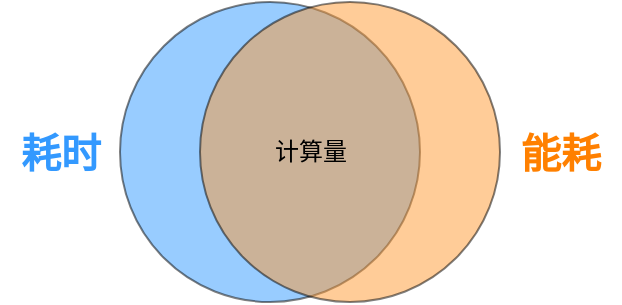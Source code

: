 <mxfile version="16.0.0" type="github">
  <diagram id="LsGrZ8x3e2jtfZvhRqZw" name="Page-1">
    <mxGraphModel dx="459" dy="305" grid="0" gridSize="10" guides="1" tooltips="1" connect="1" arrows="1" fold="1" page="1" pageScale="1" pageWidth="827" pageHeight="1169" math="0" shadow="0">
      <root>
        <mxCell id="0" />
        <mxCell id="1" parent="0" />
        <mxCell id="NAV_AkpfNiqwy-9ARSLc-5" value="" style="ellipse;whiteSpace=wrap;html=1;aspect=fixed;fillColor=#3399FF;opacity=50;" vertex="1" parent="1">
          <mxGeometry x="90" y="175" width="150" height="150" as="geometry" />
        </mxCell>
        <mxCell id="NAV_AkpfNiqwy-9ARSLc-6" value="" style="ellipse;whiteSpace=wrap;html=1;aspect=fixed;fillColor=#FF9933;opacity=50;gradientColor=none;" vertex="1" parent="1">
          <mxGeometry x="130" y="175" width="150" height="150" as="geometry" />
        </mxCell>
        <mxCell id="NAV_AkpfNiqwy-9ARSLc-3" value="计算量" style="text;html=1;resizable=0;autosize=1;align=center;verticalAlign=middle;points=[];fillColor=none;strokeColor=none;rounded=0;" vertex="1" parent="1">
          <mxGeometry x="160" y="240" width="50" height="20" as="geometry" />
        </mxCell>
        <mxCell id="NAV_AkpfNiqwy-9ARSLc-8" value="耗时" style="text;html=1;resizable=0;autosize=1;align=center;verticalAlign=middle;points=[];fillColor=none;strokeColor=none;rounded=0;fontSize=20;opacity=50;fontColor=#3399FF;fontStyle=1" vertex="1" parent="1">
          <mxGeometry x="30" y="235" width="60" height="30" as="geometry" />
        </mxCell>
        <mxCell id="NAV_AkpfNiqwy-9ARSLc-9" value="能耗" style="text;html=1;resizable=0;autosize=1;align=center;verticalAlign=middle;points=[];fillColor=none;strokeColor=none;rounded=0;fontSize=20;opacity=50;fontColor=#FF8000;fontStyle=1" vertex="1" parent="1">
          <mxGeometry x="280" y="235" width="60" height="30" as="geometry" />
        </mxCell>
      </root>
    </mxGraphModel>
  </diagram>
</mxfile>
